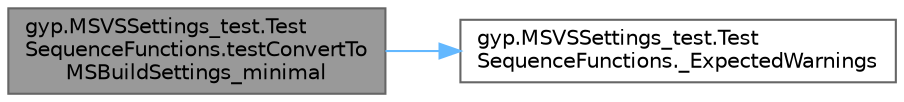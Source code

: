 digraph "gyp.MSVSSettings_test.TestSequenceFunctions.testConvertToMSBuildSettings_minimal"
{
 // LATEX_PDF_SIZE
  bgcolor="transparent";
  edge [fontname=Helvetica,fontsize=10,labelfontname=Helvetica,labelfontsize=10];
  node [fontname=Helvetica,fontsize=10,shape=box,height=0.2,width=0.4];
  rankdir="LR";
  Node1 [id="Node000001",label="gyp.MSVSSettings_test.Test\lSequenceFunctions.testConvertTo\lMSBuildSettings_minimal",height=0.2,width=0.4,color="gray40", fillcolor="grey60", style="filled", fontcolor="black",tooltip=" "];
  Node1 -> Node2 [id="edge1_Node000001_Node000002",color="steelblue1",style="solid",tooltip=" "];
  Node2 [id="Node000002",label="gyp.MSVSSettings_test.Test\lSequenceFunctions._ExpectedWarnings",height=0.2,width=0.4,color="grey40", fillcolor="white", style="filled",URL="$classgyp_1_1_m_s_v_s_settings__test_1_1_test_sequence_functions.html#aa670dbea3440f9e24dc6ac806876eb02",tooltip=" "];
}

